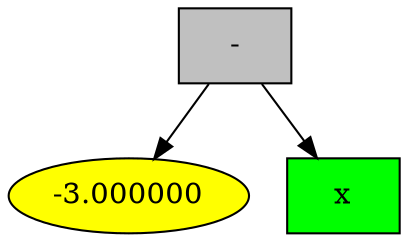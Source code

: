 digraph G {
1 [style = filled, label="-", shape = box, fillcolor="grey"];
1->14;
14 [style = filled, label="-3.000000", fillcolor="yellow"];
1->22;
22 [style = filled, label="x", shape = box, fillcolor="green"];

}
